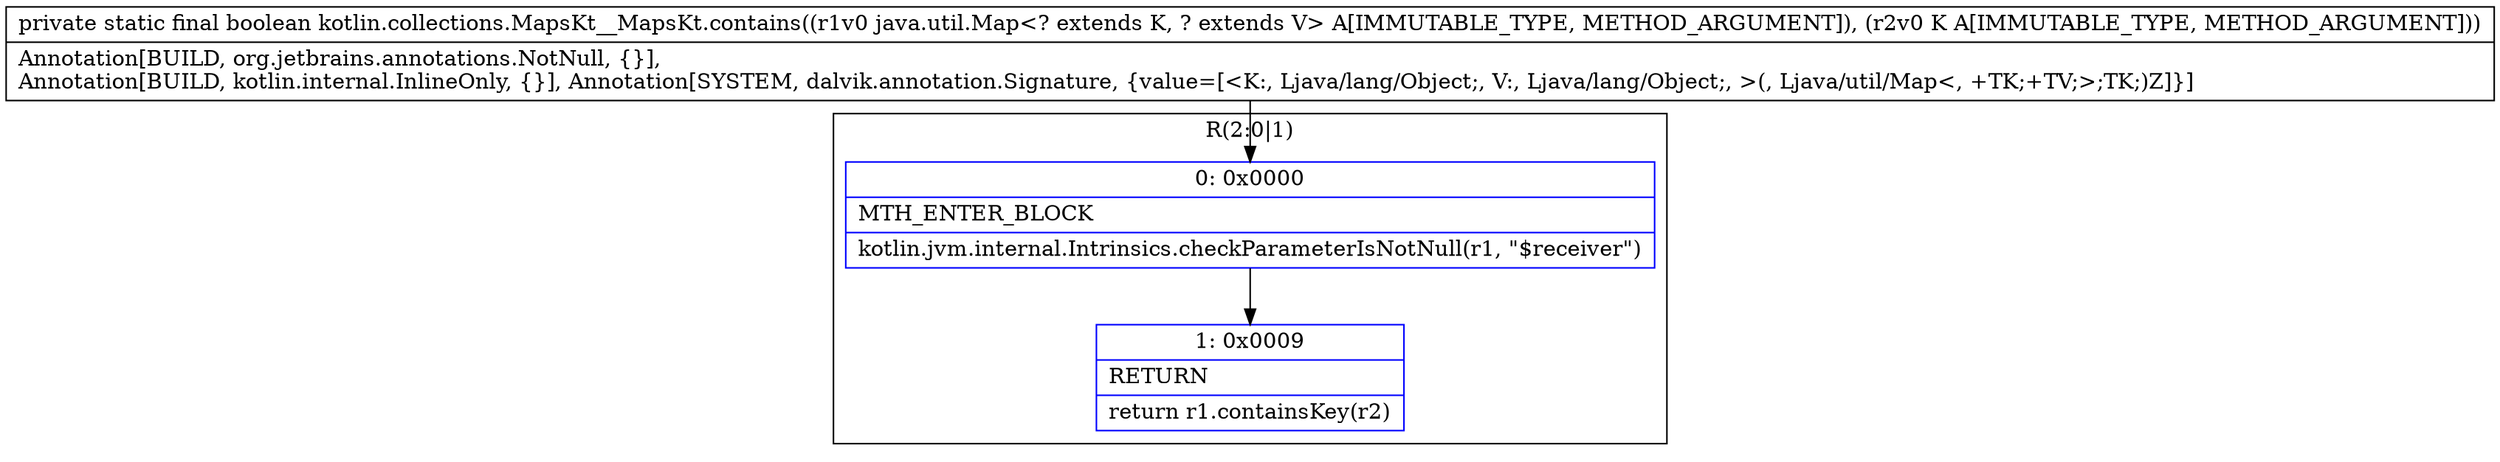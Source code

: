 digraph "CFG forkotlin.collections.MapsKt__MapsKt.contains(Ljava\/util\/Map;Ljava\/lang\/Object;)Z" {
subgraph cluster_Region_79982050 {
label = "R(2:0|1)";
node [shape=record,color=blue];
Node_0 [shape=record,label="{0\:\ 0x0000|MTH_ENTER_BLOCK\l|kotlin.jvm.internal.Intrinsics.checkParameterIsNotNull(r1, \"$receiver\")\l}"];
Node_1 [shape=record,label="{1\:\ 0x0009|RETURN\l|return r1.containsKey(r2)\l}"];
}
MethodNode[shape=record,label="{private static final boolean kotlin.collections.MapsKt__MapsKt.contains((r1v0 java.util.Map\<? extends K, ? extends V\> A[IMMUTABLE_TYPE, METHOD_ARGUMENT]), (r2v0 K A[IMMUTABLE_TYPE, METHOD_ARGUMENT]))  | Annotation[BUILD, org.jetbrains.annotations.NotNull, \{\}], \lAnnotation[BUILD, kotlin.internal.InlineOnly, \{\}], Annotation[SYSTEM, dalvik.annotation.Signature, \{value=[\<K:, Ljava\/lang\/Object;, V:, Ljava\/lang\/Object;, \>(, Ljava\/util\/Map\<, +TK;+TV;\>;TK;)Z]\}]\l}"];
MethodNode -> Node_0;
Node_0 -> Node_1;
}

